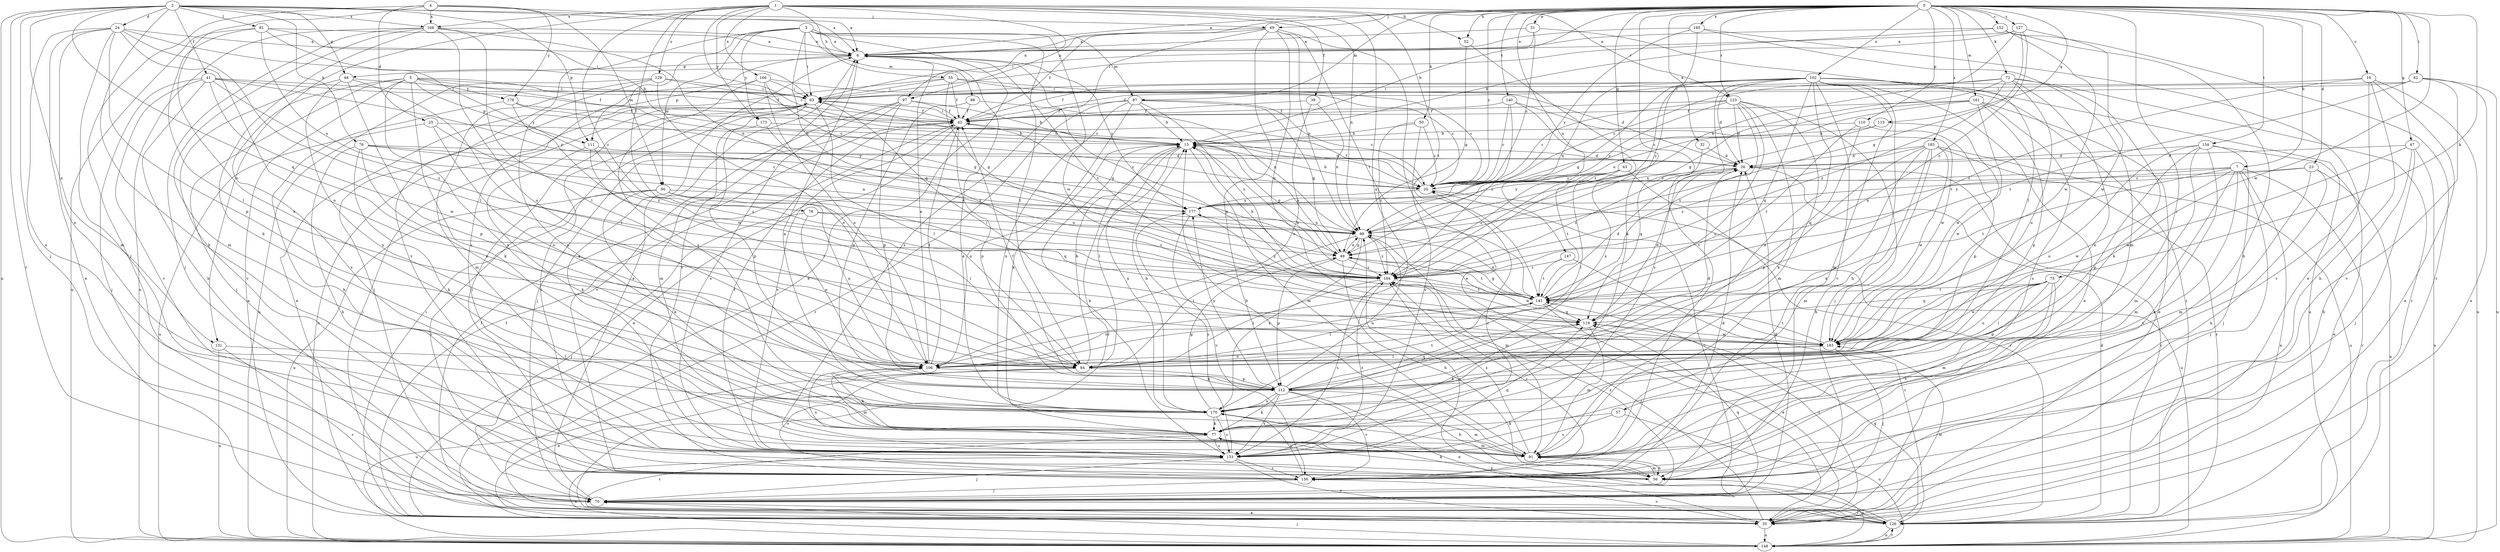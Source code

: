 strict digraph  {
0;
1;
2;
3;
4;
5;
6;
7;
13;
16;
20;
23;
24;
25;
28;
31;
32;
35;
39;
41;
42;
43;
47;
48;
49;
50;
52;
55;
56;
57;
62;
63;
69;
70;
72;
75;
76;
77;
78;
81;
84;
87;
88;
90;
91;
97;
98;
102;
106;
110;
111;
112;
113;
119;
123;
126;
127;
129;
131;
133;
134;
140;
141;
147;
148;
152;
156;
161;
163;
165;
166;
168;
170;
173;
176;
177;
183;
184;
0 -> 6  [label=a];
0 -> 7  [label=b];
0 -> 13  [label=b];
0 -> 16  [label=c];
0 -> 20  [label=c];
0 -> 23  [label=d];
0 -> 31  [label=e];
0 -> 32  [label=e];
0 -> 43  [label=g];
0 -> 47  [label=g];
0 -> 50  [label=h];
0 -> 52  [label=h];
0 -> 57  [label=i];
0 -> 62  [label=i];
0 -> 69  [label=j];
0 -> 72  [label=k];
0 -> 75  [label=k];
0 -> 87  [label=m];
0 -> 97  [label=n];
0 -> 102  [label=o];
0 -> 110  [label=p];
0 -> 113  [label=q];
0 -> 123  [label=r];
0 -> 127  [label=s];
0 -> 134  [label=t];
0 -> 140  [label=t];
0 -> 147  [label=u];
0 -> 152  [label=v];
0 -> 156  [label=v];
0 -> 161  [label=w];
0 -> 163  [label=w];
0 -> 165  [label=x];
0 -> 183  [label=z];
1 -> 20  [label=c];
1 -> 39  [label=f];
1 -> 52  [label=h];
1 -> 55  [label=h];
1 -> 78  [label=l];
1 -> 97  [label=n];
1 -> 98  [label=n];
1 -> 106  [label=o];
1 -> 123  [label=r];
1 -> 129  [label=s];
1 -> 131  [label=s];
1 -> 141  [label=t];
1 -> 166  [label=x];
1 -> 168  [label=x];
1 -> 173  [label=y];
1 -> 184  [label=z];
2 -> 6  [label=a];
2 -> 24  [label=d];
2 -> 41  [label=f];
2 -> 48  [label=g];
2 -> 56  [label=h];
2 -> 69  [label=j];
2 -> 70  [label=j];
2 -> 76  [label=k];
2 -> 81  [label=l];
2 -> 111  [label=p];
2 -> 119  [label=q];
2 -> 126  [label=r];
2 -> 131  [label=s];
2 -> 148  [label=u];
2 -> 168  [label=x];
3 -> 6  [label=a];
3 -> 35  [label=e];
3 -> 63  [label=i];
3 -> 84  [label=l];
3 -> 87  [label=m];
3 -> 88  [label=m];
3 -> 90  [label=m];
3 -> 119  [label=q];
3 -> 133  [label=s];
3 -> 156  [label=v];
3 -> 163  [label=w];
3 -> 173  [label=y];
4 -> 6  [label=a];
4 -> 25  [label=d];
4 -> 70  [label=j];
4 -> 90  [label=m];
4 -> 168  [label=x];
4 -> 170  [label=x];
4 -> 176  [label=y];
5 -> 20  [label=c];
5 -> 35  [label=e];
5 -> 42  [label=f];
5 -> 63  [label=i];
5 -> 70  [label=j];
5 -> 77  [label=k];
5 -> 111  [label=p];
5 -> 133  [label=s];
5 -> 170  [label=x];
5 -> 176  [label=y];
6 -> 48  [label=g];
6 -> 111  [label=p];
6 -> 141  [label=t];
6 -> 156  [label=v];
6 -> 177  [label=y];
6 -> 184  [label=z];
7 -> 20  [label=c];
7 -> 35  [label=e];
7 -> 70  [label=j];
7 -> 91  [label=m];
7 -> 98  [label=n];
7 -> 126  [label=r];
7 -> 141  [label=t];
7 -> 156  [label=v];
7 -> 163  [label=w];
13 -> 28  [label=d];
13 -> 49  [label=g];
13 -> 84  [label=l];
13 -> 91  [label=m];
13 -> 106  [label=o];
13 -> 126  [label=r];
13 -> 170  [label=x];
16 -> 35  [label=e];
16 -> 56  [label=h];
16 -> 63  [label=i];
16 -> 141  [label=t];
16 -> 148  [label=u];
16 -> 156  [label=v];
20 -> 13  [label=b];
20 -> 42  [label=f];
20 -> 148  [label=u];
20 -> 177  [label=y];
23 -> 20  [label=c];
23 -> 56  [label=h];
23 -> 91  [label=m];
23 -> 148  [label=u];
23 -> 177  [label=y];
24 -> 6  [label=a];
24 -> 13  [label=b];
24 -> 35  [label=e];
24 -> 84  [label=l];
24 -> 91  [label=m];
24 -> 106  [label=o];
24 -> 112  [label=p];
24 -> 133  [label=s];
24 -> 170  [label=x];
25 -> 13  [label=b];
25 -> 106  [label=o];
25 -> 148  [label=u];
25 -> 184  [label=z];
28 -> 20  [label=c];
28 -> 126  [label=r];
28 -> 184  [label=z];
31 -> 6  [label=a];
31 -> 20  [label=c];
31 -> 63  [label=i];
31 -> 84  [label=l];
32 -> 28  [label=d];
32 -> 119  [label=q];
35 -> 42  [label=f];
35 -> 63  [label=i];
35 -> 141  [label=t];
35 -> 148  [label=u];
35 -> 156  [label=v];
35 -> 163  [label=w];
35 -> 184  [label=z];
39 -> 42  [label=f];
39 -> 98  [label=n];
39 -> 106  [label=o];
41 -> 42  [label=f];
41 -> 56  [label=h];
41 -> 63  [label=i];
41 -> 70  [label=j];
41 -> 156  [label=v];
41 -> 163  [label=w];
41 -> 177  [label=y];
41 -> 184  [label=z];
42 -> 13  [label=b];
42 -> 35  [label=e];
42 -> 63  [label=i];
42 -> 112  [label=p];
42 -> 133  [label=s];
43 -> 20  [label=c];
43 -> 84  [label=l];
43 -> 126  [label=r];
43 -> 141  [label=t];
43 -> 177  [label=y];
43 -> 184  [label=z];
47 -> 28  [label=d];
47 -> 56  [label=h];
47 -> 70  [label=j];
47 -> 148  [label=u];
47 -> 163  [label=w];
48 -> 63  [label=i];
48 -> 84  [label=l];
48 -> 112  [label=p];
48 -> 156  [label=v];
48 -> 170  [label=x];
49 -> 13  [label=b];
49 -> 56  [label=h];
49 -> 98  [label=n];
49 -> 112  [label=p];
49 -> 141  [label=t];
49 -> 163  [label=w];
49 -> 184  [label=z];
50 -> 13  [label=b];
50 -> 20  [label=c];
50 -> 133  [label=s];
50 -> 184  [label=z];
52 -> 49  [label=g];
52 -> 77  [label=k];
55 -> 20  [label=c];
55 -> 28  [label=d];
55 -> 35  [label=e];
55 -> 42  [label=f];
55 -> 49  [label=g];
55 -> 63  [label=i];
56 -> 63  [label=i];
56 -> 77  [label=k];
56 -> 91  [label=m];
56 -> 148  [label=u];
57 -> 77  [label=k];
57 -> 133  [label=s];
57 -> 148  [label=u];
62 -> 35  [label=e];
62 -> 42  [label=f];
62 -> 63  [label=i];
62 -> 141  [label=t];
62 -> 148  [label=u];
62 -> 156  [label=v];
63 -> 42  [label=f];
63 -> 49  [label=g];
63 -> 84  [label=l];
63 -> 91  [label=m];
63 -> 148  [label=u];
69 -> 6  [label=a];
69 -> 35  [label=e];
69 -> 42  [label=f];
69 -> 98  [label=n];
69 -> 112  [label=p];
69 -> 119  [label=q];
69 -> 133  [label=s];
69 -> 141  [label=t];
70 -> 6  [label=a];
70 -> 20  [label=c];
70 -> 28  [label=d];
70 -> 35  [label=e];
70 -> 119  [label=q];
70 -> 126  [label=r];
70 -> 184  [label=z];
72 -> 20  [label=c];
72 -> 49  [label=g];
72 -> 63  [label=i];
72 -> 77  [label=k];
72 -> 106  [label=o];
72 -> 126  [label=r];
72 -> 170  [label=x];
72 -> 184  [label=z];
75 -> 84  [label=l];
75 -> 91  [label=m];
75 -> 106  [label=o];
75 -> 112  [label=p];
75 -> 119  [label=q];
75 -> 141  [label=t];
75 -> 156  [label=v];
75 -> 163  [label=w];
76 -> 20  [label=c];
76 -> 28  [label=d];
76 -> 56  [label=h];
76 -> 77  [label=k];
76 -> 98  [label=n];
76 -> 106  [label=o];
77 -> 91  [label=m];
77 -> 126  [label=r];
77 -> 133  [label=s];
78 -> 70  [label=j];
78 -> 98  [label=n];
78 -> 106  [label=o];
78 -> 184  [label=z];
81 -> 6  [label=a];
81 -> 63  [label=i];
81 -> 84  [label=l];
81 -> 98  [label=n];
81 -> 148  [label=u];
81 -> 177  [label=y];
84 -> 13  [label=b];
84 -> 35  [label=e];
84 -> 112  [label=p];
84 -> 148  [label=u];
84 -> 156  [label=v];
87 -> 13  [label=b];
87 -> 20  [label=c];
87 -> 42  [label=f];
87 -> 49  [label=g];
87 -> 77  [label=k];
87 -> 126  [label=r];
87 -> 170  [label=x];
87 -> 184  [label=z];
88 -> 42  [label=f];
88 -> 98  [label=n];
88 -> 112  [label=p];
90 -> 77  [label=k];
90 -> 84  [label=l];
90 -> 106  [label=o];
90 -> 119  [label=q];
90 -> 148  [label=u];
90 -> 156  [label=v];
90 -> 177  [label=y];
91 -> 6  [label=a];
91 -> 13  [label=b];
91 -> 56  [label=h];
91 -> 106  [label=o];
91 -> 184  [label=z];
97 -> 13  [label=b];
97 -> 42  [label=f];
97 -> 70  [label=j];
97 -> 112  [label=p];
97 -> 133  [label=s];
97 -> 156  [label=v];
98 -> 49  [label=g];
98 -> 84  [label=l];
98 -> 91  [label=m];
98 -> 170  [label=x];
98 -> 184  [label=z];
102 -> 28  [label=d];
102 -> 35  [label=e];
102 -> 42  [label=f];
102 -> 49  [label=g];
102 -> 56  [label=h];
102 -> 63  [label=i];
102 -> 91  [label=m];
102 -> 98  [label=n];
102 -> 119  [label=q];
102 -> 126  [label=r];
102 -> 133  [label=s];
102 -> 148  [label=u];
102 -> 156  [label=v];
102 -> 170  [label=x];
102 -> 184  [label=z];
106 -> 6  [label=a];
106 -> 42  [label=f];
106 -> 77  [label=k];
106 -> 91  [label=m];
106 -> 112  [label=p];
110 -> 13  [label=b];
110 -> 112  [label=p];
110 -> 119  [label=q];
110 -> 141  [label=t];
111 -> 28  [label=d];
111 -> 77  [label=k];
111 -> 84  [label=l];
111 -> 184  [label=z];
112 -> 28  [label=d];
112 -> 35  [label=e];
112 -> 42  [label=f];
112 -> 56  [label=h];
112 -> 77  [label=k];
112 -> 119  [label=q];
112 -> 133  [label=s];
112 -> 141  [label=t];
112 -> 156  [label=v];
112 -> 170  [label=x];
112 -> 177  [label=y];
113 -> 13  [label=b];
113 -> 98  [label=n];
113 -> 163  [label=w];
119 -> 28  [label=d];
119 -> 77  [label=k];
119 -> 91  [label=m];
119 -> 163  [label=w];
123 -> 20  [label=c];
123 -> 28  [label=d];
123 -> 42  [label=f];
123 -> 70  [label=j];
123 -> 77  [label=k];
123 -> 91  [label=m];
123 -> 106  [label=o];
123 -> 141  [label=t];
123 -> 177  [label=y];
126 -> 28  [label=d];
126 -> 42  [label=f];
126 -> 63  [label=i];
126 -> 98  [label=n];
126 -> 119  [label=q];
126 -> 148  [label=u];
126 -> 170  [label=x];
127 -> 6  [label=a];
127 -> 13  [label=b];
127 -> 49  [label=g];
127 -> 98  [label=n];
127 -> 163  [label=w];
127 -> 184  [label=z];
129 -> 20  [label=c];
129 -> 63  [label=i];
129 -> 91  [label=m];
129 -> 106  [label=o];
129 -> 148  [label=u];
129 -> 170  [label=x];
131 -> 84  [label=l];
131 -> 126  [label=r];
131 -> 148  [label=u];
133 -> 6  [label=a];
133 -> 13  [label=b];
133 -> 20  [label=c];
133 -> 35  [label=e];
133 -> 42  [label=f];
133 -> 70  [label=j];
133 -> 119  [label=q];
133 -> 156  [label=v];
133 -> 177  [label=y];
133 -> 184  [label=z];
134 -> 28  [label=d];
134 -> 35  [label=e];
134 -> 56  [label=h];
134 -> 70  [label=j];
134 -> 91  [label=m];
134 -> 106  [label=o];
134 -> 112  [label=p];
140 -> 20  [label=c];
140 -> 42  [label=f];
140 -> 163  [label=w];
140 -> 170  [label=x];
140 -> 184  [label=z];
141 -> 13  [label=b];
141 -> 28  [label=d];
141 -> 35  [label=e];
141 -> 49  [label=g];
141 -> 84  [label=l];
141 -> 98  [label=n];
141 -> 106  [label=o];
141 -> 119  [label=q];
141 -> 177  [label=y];
147 -> 126  [label=r];
147 -> 141  [label=t];
147 -> 184  [label=z];
148 -> 70  [label=j];
148 -> 126  [label=r];
148 -> 133  [label=s];
152 -> 6  [label=a];
152 -> 56  [label=h];
152 -> 63  [label=i];
152 -> 126  [label=r];
152 -> 163  [label=w];
156 -> 28  [label=d];
156 -> 63  [label=i];
156 -> 70  [label=j];
156 -> 170  [label=x];
156 -> 184  [label=z];
161 -> 20  [label=c];
161 -> 35  [label=e];
161 -> 42  [label=f];
161 -> 98  [label=n];
161 -> 112  [label=p];
161 -> 133  [label=s];
161 -> 163  [label=w];
163 -> 63  [label=i];
163 -> 70  [label=j];
163 -> 84  [label=l];
163 -> 106  [label=o];
163 -> 141  [label=t];
165 -> 6  [label=a];
165 -> 35  [label=e];
165 -> 91  [label=m];
165 -> 177  [label=y];
165 -> 184  [label=z];
166 -> 20  [label=c];
166 -> 49  [label=g];
166 -> 63  [label=i];
166 -> 70  [label=j];
166 -> 106  [label=o];
166 -> 170  [label=x];
168 -> 6  [label=a];
168 -> 70  [label=j];
168 -> 77  [label=k];
168 -> 84  [label=l];
168 -> 91  [label=m];
168 -> 98  [label=n];
168 -> 106  [label=o];
168 -> 148  [label=u];
170 -> 6  [label=a];
170 -> 13  [label=b];
170 -> 49  [label=g];
170 -> 77  [label=k];
170 -> 91  [label=m];
170 -> 98  [label=n];
170 -> 133  [label=s];
173 -> 13  [label=b];
173 -> 112  [label=p];
173 -> 184  [label=z];
176 -> 42  [label=f];
176 -> 56  [label=h];
176 -> 163  [label=w];
176 -> 177  [label=y];
177 -> 98  [label=n];
177 -> 156  [label=v];
183 -> 28  [label=d];
183 -> 56  [label=h];
183 -> 91  [label=m];
183 -> 112  [label=p];
183 -> 126  [label=r];
183 -> 148  [label=u];
183 -> 163  [label=w];
183 -> 170  [label=x];
183 -> 184  [label=z];
184 -> 13  [label=b];
184 -> 84  [label=l];
184 -> 133  [label=s];
184 -> 141  [label=t];
}
